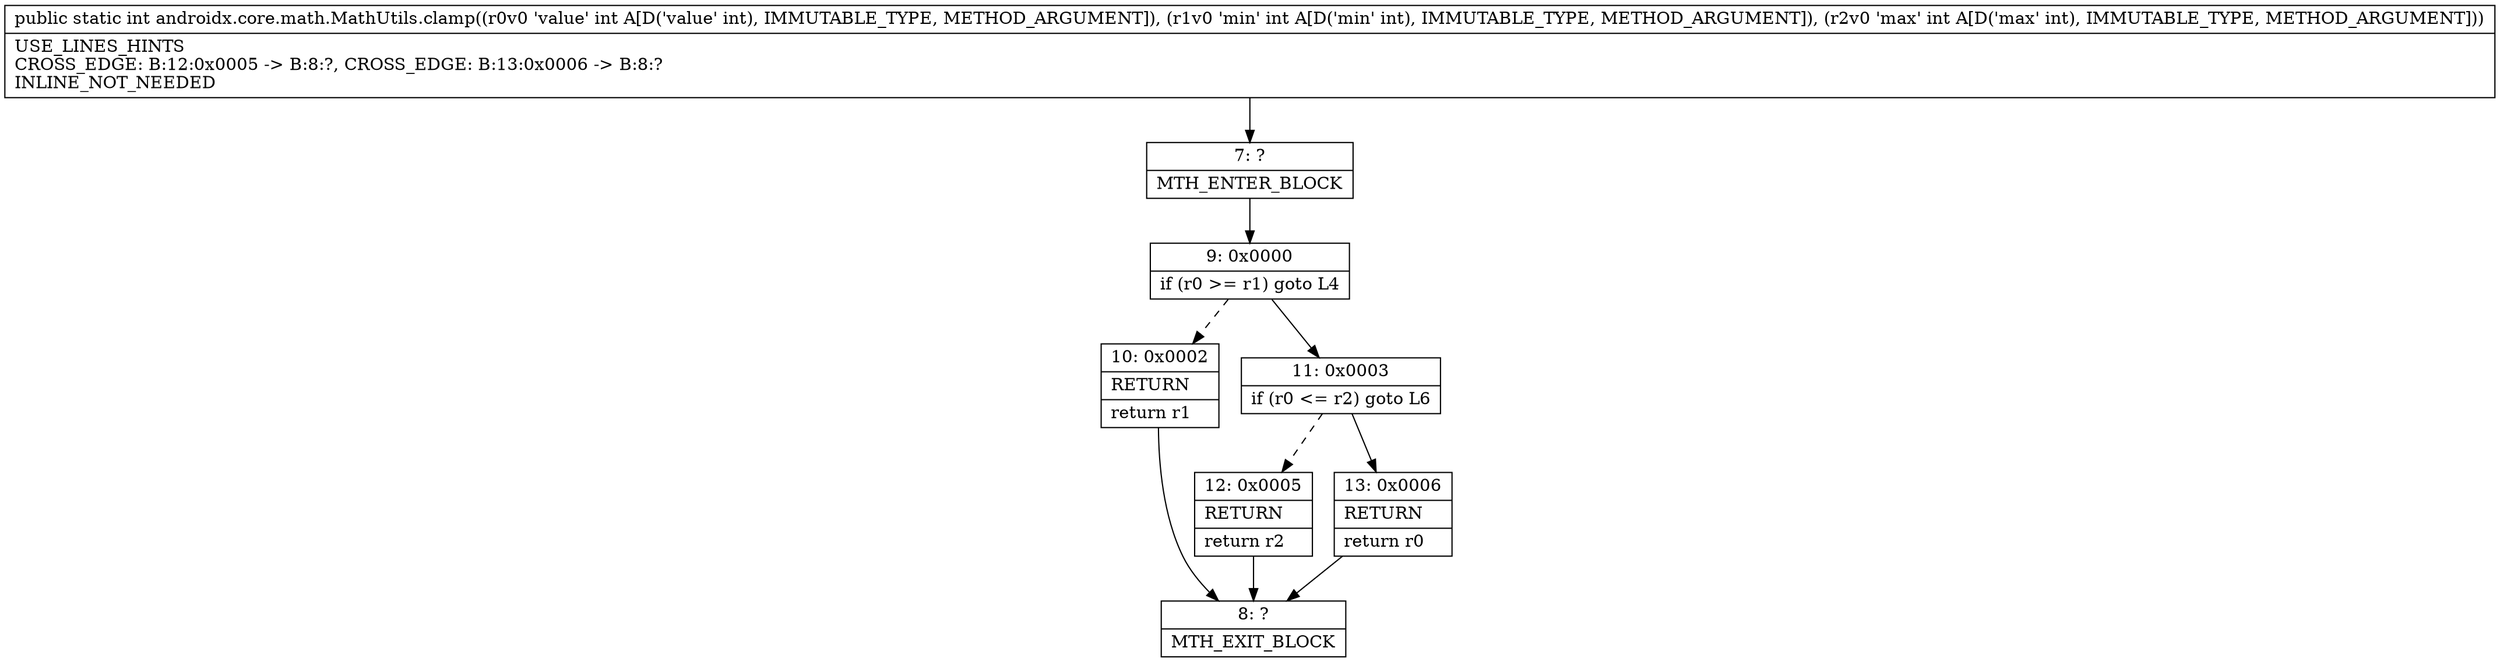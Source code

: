digraph "CFG forandroidx.core.math.MathUtils.clamp(III)I" {
Node_7 [shape=record,label="{7\:\ ?|MTH_ENTER_BLOCK\l}"];
Node_9 [shape=record,label="{9\:\ 0x0000|if (r0 \>= r1) goto L4\l}"];
Node_10 [shape=record,label="{10\:\ 0x0002|RETURN\l|return r1\l}"];
Node_8 [shape=record,label="{8\:\ ?|MTH_EXIT_BLOCK\l}"];
Node_11 [shape=record,label="{11\:\ 0x0003|if (r0 \<= r2) goto L6\l}"];
Node_12 [shape=record,label="{12\:\ 0x0005|RETURN\l|return r2\l}"];
Node_13 [shape=record,label="{13\:\ 0x0006|RETURN\l|return r0\l}"];
MethodNode[shape=record,label="{public static int androidx.core.math.MathUtils.clamp((r0v0 'value' int A[D('value' int), IMMUTABLE_TYPE, METHOD_ARGUMENT]), (r1v0 'min' int A[D('min' int), IMMUTABLE_TYPE, METHOD_ARGUMENT]), (r2v0 'max' int A[D('max' int), IMMUTABLE_TYPE, METHOD_ARGUMENT]))  | USE_LINES_HINTS\lCROSS_EDGE: B:12:0x0005 \-\> B:8:?, CROSS_EDGE: B:13:0x0006 \-\> B:8:?\lINLINE_NOT_NEEDED\l}"];
MethodNode -> Node_7;Node_7 -> Node_9;
Node_9 -> Node_10[style=dashed];
Node_9 -> Node_11;
Node_10 -> Node_8;
Node_11 -> Node_12[style=dashed];
Node_11 -> Node_13;
Node_12 -> Node_8;
Node_13 -> Node_8;
}


